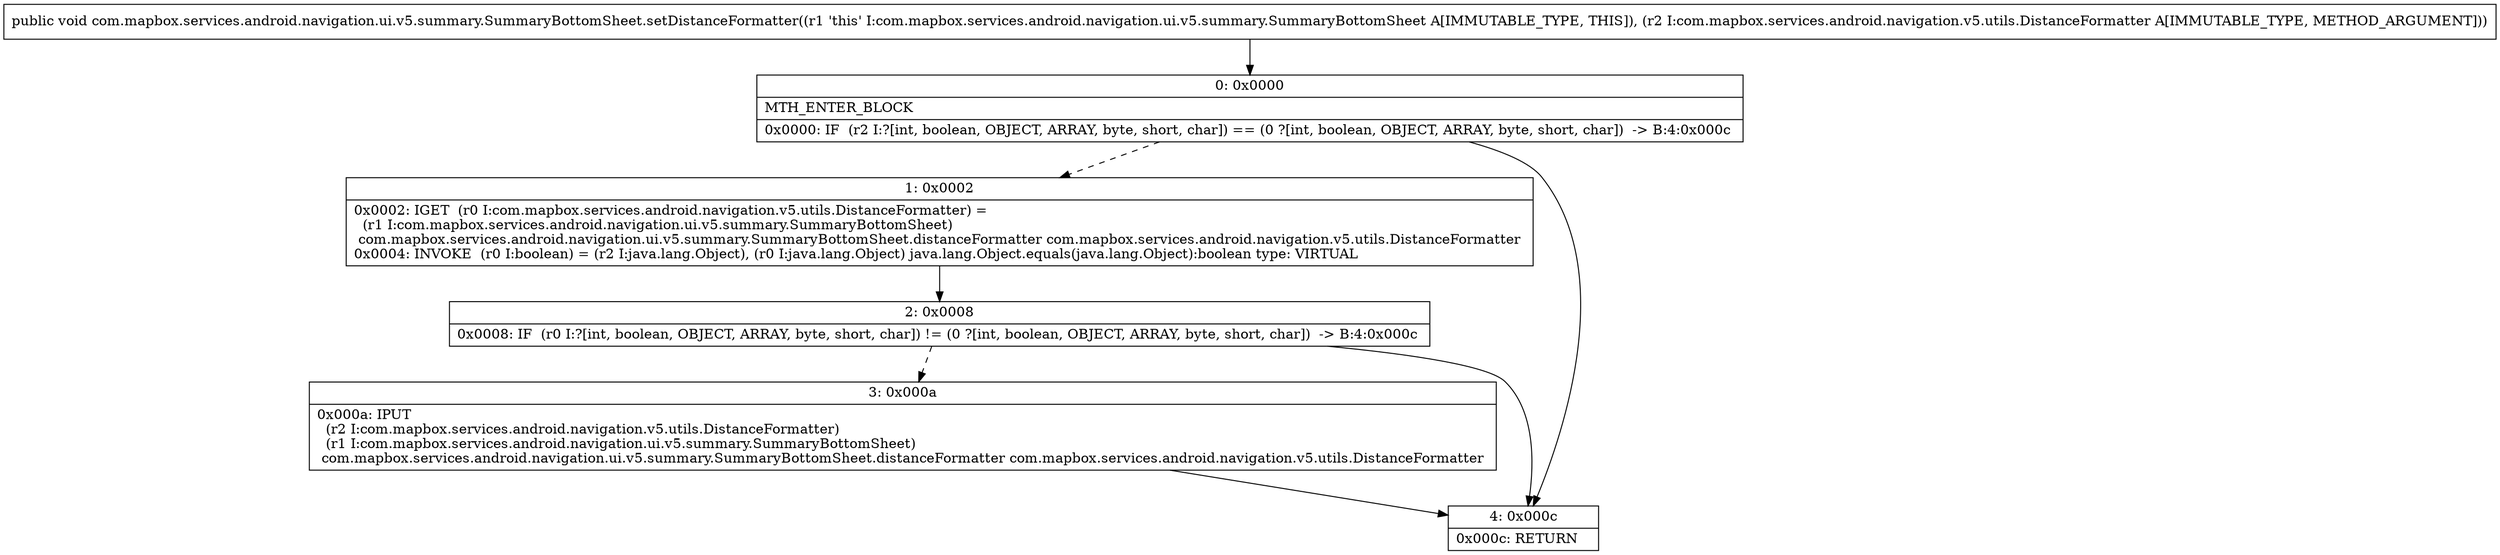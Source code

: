 digraph "CFG forcom.mapbox.services.android.navigation.ui.v5.summary.SummaryBottomSheet.setDistanceFormatter(Lcom\/mapbox\/services\/android\/navigation\/v5\/utils\/DistanceFormatter;)V" {
Node_0 [shape=record,label="{0\:\ 0x0000|MTH_ENTER_BLOCK\l|0x0000: IF  (r2 I:?[int, boolean, OBJECT, ARRAY, byte, short, char]) == (0 ?[int, boolean, OBJECT, ARRAY, byte, short, char])  \-\> B:4:0x000c \l}"];
Node_1 [shape=record,label="{1\:\ 0x0002|0x0002: IGET  (r0 I:com.mapbox.services.android.navigation.v5.utils.DistanceFormatter) = \l  (r1 I:com.mapbox.services.android.navigation.ui.v5.summary.SummaryBottomSheet)\l com.mapbox.services.android.navigation.ui.v5.summary.SummaryBottomSheet.distanceFormatter com.mapbox.services.android.navigation.v5.utils.DistanceFormatter \l0x0004: INVOKE  (r0 I:boolean) = (r2 I:java.lang.Object), (r0 I:java.lang.Object) java.lang.Object.equals(java.lang.Object):boolean type: VIRTUAL \l}"];
Node_2 [shape=record,label="{2\:\ 0x0008|0x0008: IF  (r0 I:?[int, boolean, OBJECT, ARRAY, byte, short, char]) != (0 ?[int, boolean, OBJECT, ARRAY, byte, short, char])  \-\> B:4:0x000c \l}"];
Node_3 [shape=record,label="{3\:\ 0x000a|0x000a: IPUT  \l  (r2 I:com.mapbox.services.android.navigation.v5.utils.DistanceFormatter)\l  (r1 I:com.mapbox.services.android.navigation.ui.v5.summary.SummaryBottomSheet)\l com.mapbox.services.android.navigation.ui.v5.summary.SummaryBottomSheet.distanceFormatter com.mapbox.services.android.navigation.v5.utils.DistanceFormatter \l}"];
Node_4 [shape=record,label="{4\:\ 0x000c|0x000c: RETURN   \l}"];
MethodNode[shape=record,label="{public void com.mapbox.services.android.navigation.ui.v5.summary.SummaryBottomSheet.setDistanceFormatter((r1 'this' I:com.mapbox.services.android.navigation.ui.v5.summary.SummaryBottomSheet A[IMMUTABLE_TYPE, THIS]), (r2 I:com.mapbox.services.android.navigation.v5.utils.DistanceFormatter A[IMMUTABLE_TYPE, METHOD_ARGUMENT])) }"];
MethodNode -> Node_0;
Node_0 -> Node_1[style=dashed];
Node_0 -> Node_4;
Node_1 -> Node_2;
Node_2 -> Node_3[style=dashed];
Node_2 -> Node_4;
Node_3 -> Node_4;
}

